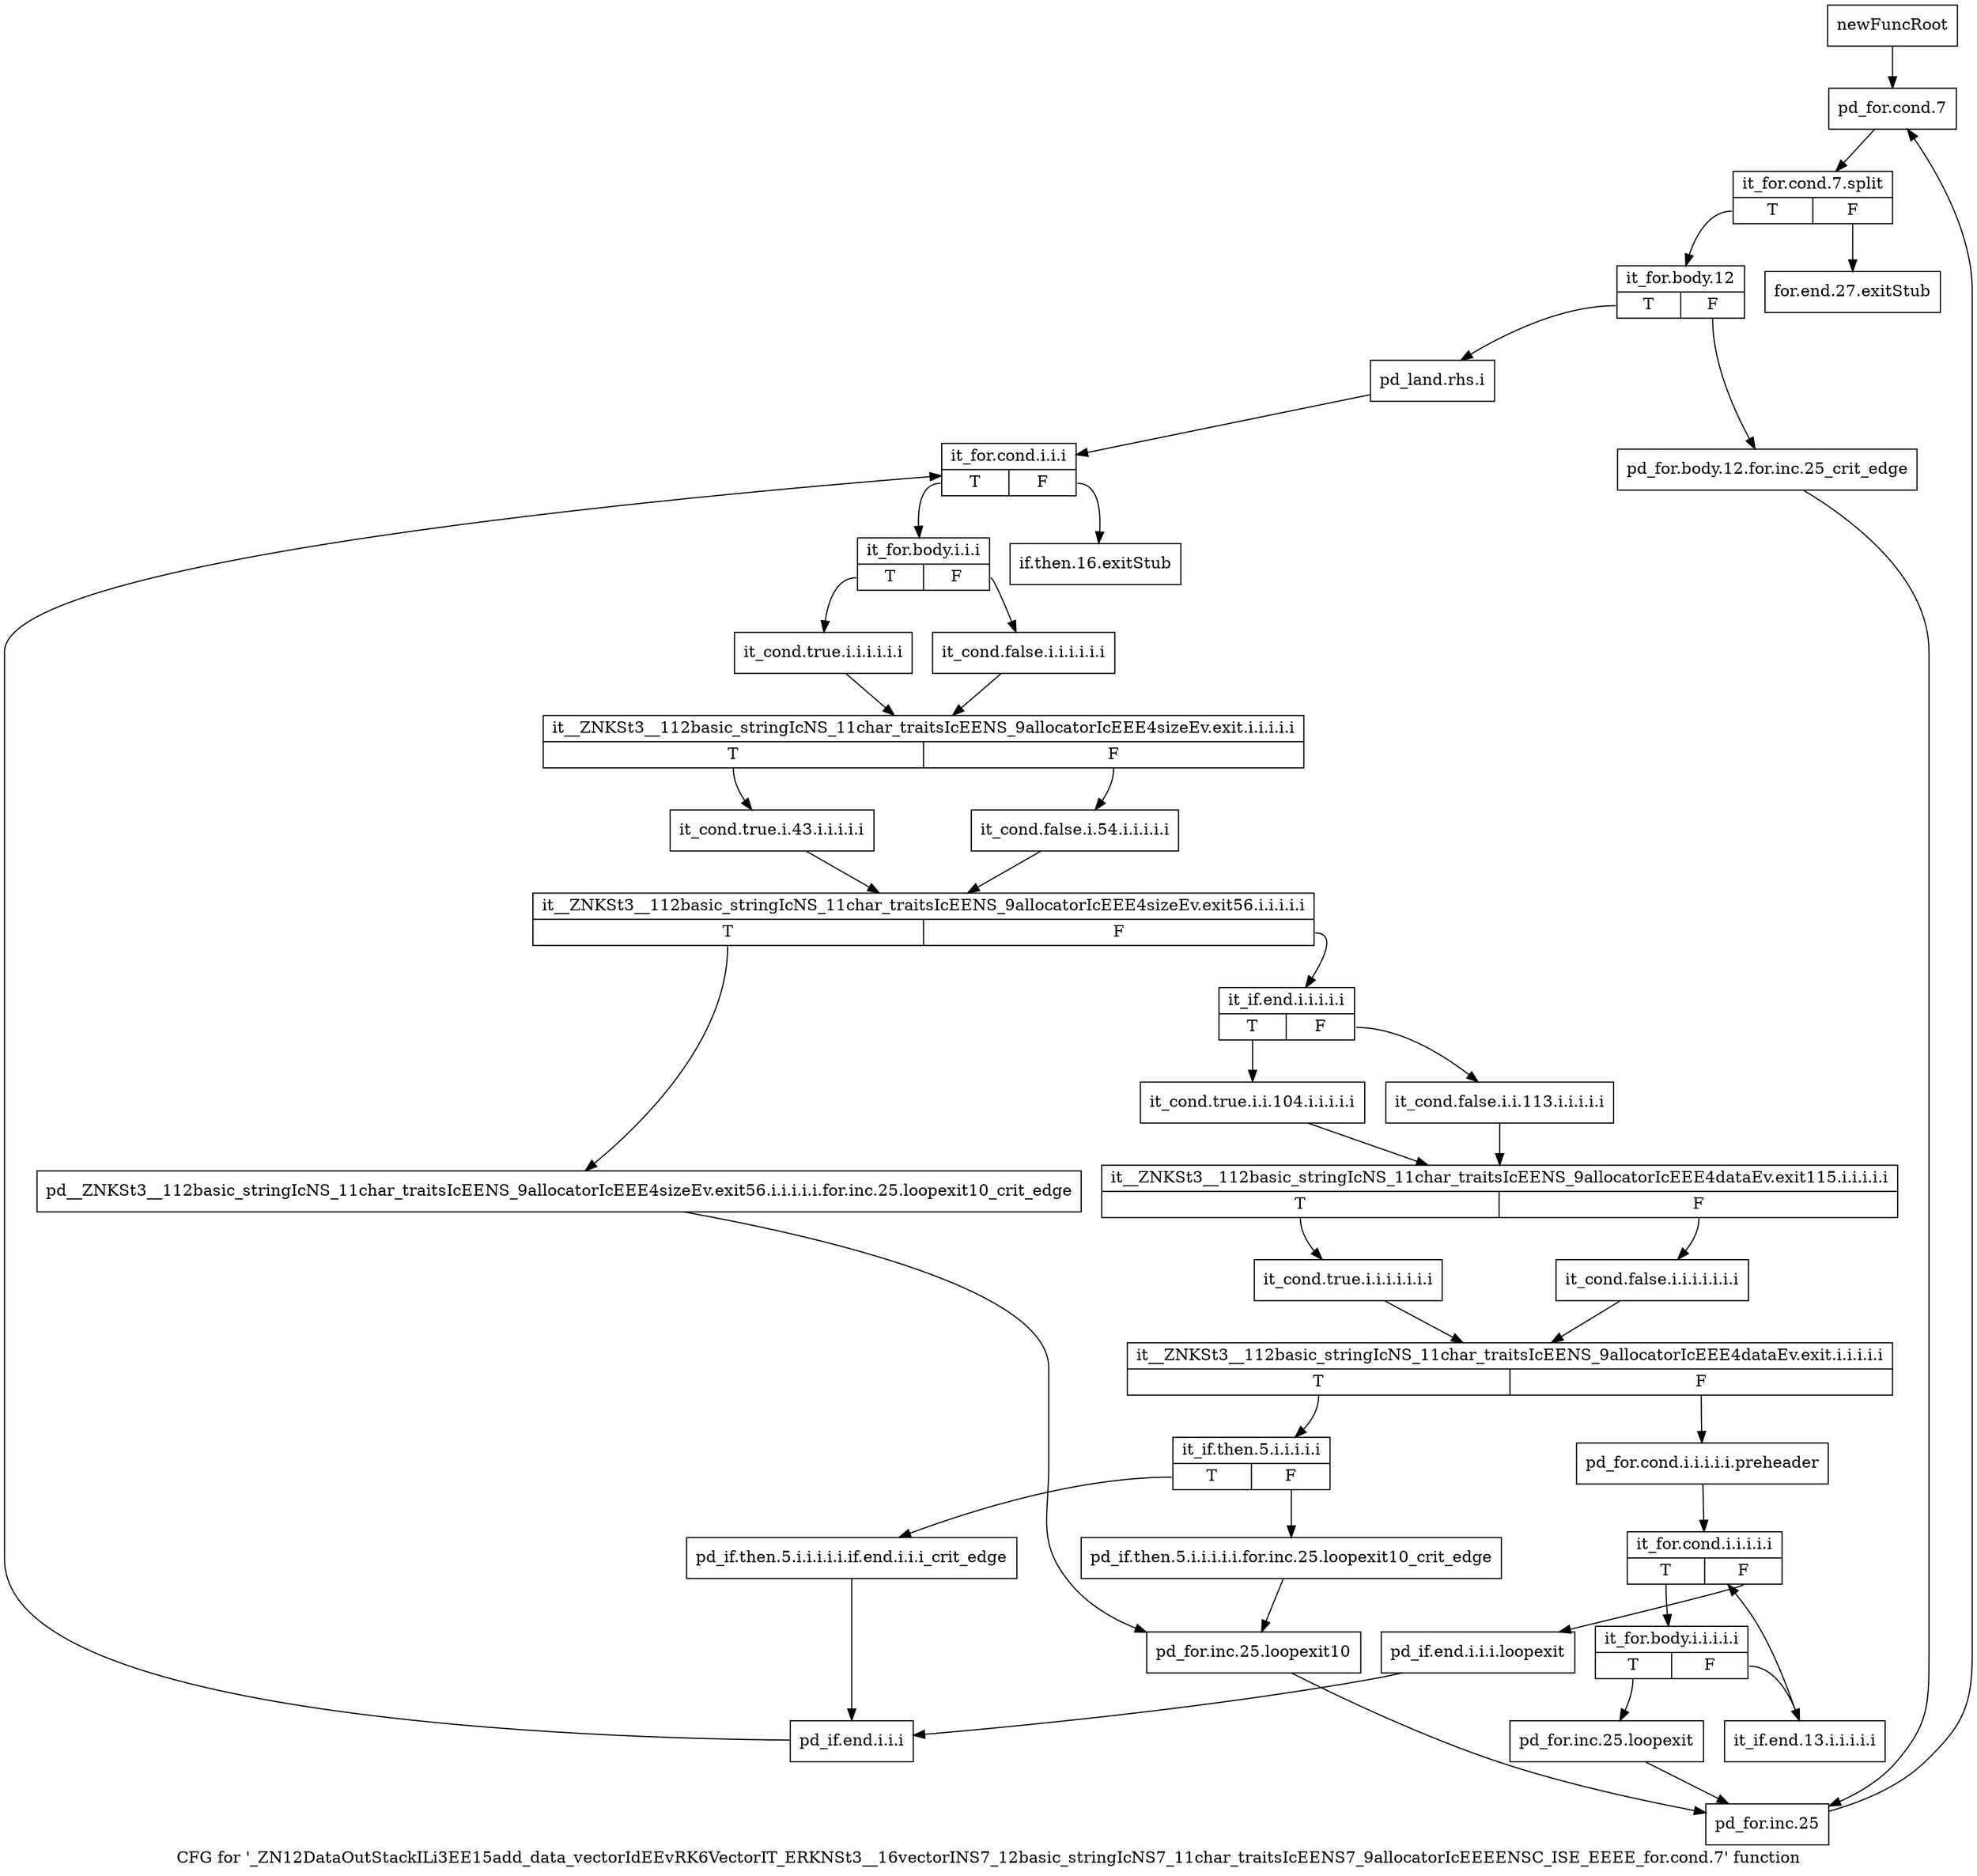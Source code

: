 digraph "CFG for '_ZN12DataOutStackILi3EE15add_data_vectorIdEEvRK6VectorIT_ERKNSt3__16vectorINS7_12basic_stringIcNS7_11char_traitsIcEENS7_9allocatorIcEEEENSC_ISE_EEEE_for.cond.7' function" {
	label="CFG for '_ZN12DataOutStackILi3EE15add_data_vectorIdEEvRK6VectorIT_ERKNSt3__16vectorINS7_12basic_stringIcNS7_11char_traitsIcEENS7_9allocatorIcEEEENSC_ISE_EEEE_for.cond.7' function";

	Node0x8db1830 [shape=record,label="{newFuncRoot}"];
	Node0x8db1830 -> Node0x8db1920;
	Node0x8db1880 [shape=record,label="{for.end.27.exitStub}"];
	Node0x8db18d0 [shape=record,label="{if.then.16.exitStub}"];
	Node0x8db1920 [shape=record,label="{pd_for.cond.7}"];
	Node0x8db1920 -> Node0xc393e50;
	Node0xc393e50 [shape=record,label="{it_for.cond.7.split|{<s0>T|<s1>F}}"];
	Node0xc393e50:s0 -> Node0x8db1970;
	Node0xc393e50:s1 -> Node0x8db1880;
	Node0x8db1970 [shape=record,label="{it_for.body.12|{<s0>T|<s1>F}}"];
	Node0x8db1970:s0 -> Node0x8db1a10;
	Node0x8db1970:s1 -> Node0x8db19c0;
	Node0x8db19c0 [shape=record,label="{pd_for.body.12.for.inc.25_crit_edge}"];
	Node0x8db19c0 -> Node0x8db4a30;
	Node0x8db1a10 [shape=record,label="{pd_land.rhs.i}"];
	Node0x8db1a10 -> Node0x8db1a60;
	Node0x8db1a60 [shape=record,label="{it_for.cond.i.i.i|{<s0>T|<s1>F}}"];
	Node0x8db1a60:s0 -> Node0x8db1ab0;
	Node0x8db1a60:s1 -> Node0x8db18d0;
	Node0x8db1ab0 [shape=record,label="{it_for.body.i.i.i|{<s0>T|<s1>F}}"];
	Node0x8db1ab0:s0 -> Node0x8db1b50;
	Node0x8db1ab0:s1 -> Node0x8db1b00;
	Node0x8db1b00 [shape=record,label="{it_cond.false.i.i.i.i.i.i}"];
	Node0x8db1b00 -> Node0x8db1ba0;
	Node0x8db1b50 [shape=record,label="{it_cond.true.i.i.i.i.i.i}"];
	Node0x8db1b50 -> Node0x8db1ba0;
	Node0x8db1ba0 [shape=record,label="{it__ZNKSt3__112basic_stringIcNS_11char_traitsIcEENS_9allocatorIcEEE4sizeEv.exit.i.i.i.i.i|{<s0>T|<s1>F}}"];
	Node0x8db1ba0:s0 -> Node0x8db1c40;
	Node0x8db1ba0:s1 -> Node0x8db1bf0;
	Node0x8db1bf0 [shape=record,label="{it_cond.false.i.54.i.i.i.i.i}"];
	Node0x8db1bf0 -> Node0x8db1c90;
	Node0x8db1c40 [shape=record,label="{it_cond.true.i.43.i.i.i.i.i}"];
	Node0x8db1c40 -> Node0x8db1c90;
	Node0x8db1c90 [shape=record,label="{it__ZNKSt3__112basic_stringIcNS_11char_traitsIcEENS_9allocatorIcEEE4sizeEv.exit56.i.i.i.i.i|{<s0>T|<s1>F}}"];
	Node0x8db1c90:s0 -> Node0x8db4990;
	Node0x8db1c90:s1 -> Node0x8db1ce0;
	Node0x8db1ce0 [shape=record,label="{it_if.end.i.i.i.i.i|{<s0>T|<s1>F}}"];
	Node0x8db1ce0:s0 -> Node0x8db1d80;
	Node0x8db1ce0:s1 -> Node0x8db1d30;
	Node0x8db1d30 [shape=record,label="{it_cond.false.i.i.113.i.i.i.i.i}"];
	Node0x8db1d30 -> Node0x8db1dd0;
	Node0x8db1d80 [shape=record,label="{it_cond.true.i.i.104.i.i.i.i.i}"];
	Node0x8db1d80 -> Node0x8db1dd0;
	Node0x8db1dd0 [shape=record,label="{it__ZNKSt3__112basic_stringIcNS_11char_traitsIcEENS_9allocatorIcEEE4dataEv.exit115.i.i.i.i.i|{<s0>T|<s1>F}}"];
	Node0x8db1dd0:s0 -> Node0x8db45d0;
	Node0x8db1dd0:s1 -> Node0x8db4580;
	Node0x8db4580 [shape=record,label="{it_cond.false.i.i.i.i.i.i.i}"];
	Node0x8db4580 -> Node0x8db4620;
	Node0x8db45d0 [shape=record,label="{it_cond.true.i.i.i.i.i.i.i}"];
	Node0x8db45d0 -> Node0x8db4620;
	Node0x8db4620 [shape=record,label="{it__ZNKSt3__112basic_stringIcNS_11char_traitsIcEENS_9allocatorIcEEE4dataEv.exit.i.i.i.i.i|{<s0>T|<s1>F}}"];
	Node0x8db4620:s0 -> Node0x8db4850;
	Node0x8db4620:s1 -> Node0x8db4670;
	Node0x8db4670 [shape=record,label="{pd_for.cond.i.i.i.i.i.preheader}"];
	Node0x8db4670 -> Node0x8db46c0;
	Node0x8db46c0 [shape=record,label="{it_for.cond.i.i.i.i.i|{<s0>T|<s1>F}}"];
	Node0x8db46c0:s0 -> Node0x8db4760;
	Node0x8db46c0:s1 -> Node0x8db4710;
	Node0x8db4710 [shape=record,label="{pd_if.end.i.i.i.loopexit}"];
	Node0x8db4710 -> Node0x8db4940;
	Node0x8db4760 [shape=record,label="{it_for.body.i.i.i.i.i|{<s0>T|<s1>F}}"];
	Node0x8db4760:s0 -> Node0x8db4800;
	Node0x8db4760:s1 -> Node0x8db47b0;
	Node0x8db47b0 [shape=record,label="{it_if.end.13.i.i.i.i.i}"];
	Node0x8db47b0 -> Node0x8db46c0;
	Node0x8db4800 [shape=record,label="{pd_for.inc.25.loopexit}"];
	Node0x8db4800 -> Node0x8db4a30;
	Node0x8db4850 [shape=record,label="{it_if.then.5.i.i.i.i.i|{<s0>T|<s1>F}}"];
	Node0x8db4850:s0 -> Node0x8db48f0;
	Node0x8db4850:s1 -> Node0x8db48a0;
	Node0x8db48a0 [shape=record,label="{pd_if.then.5.i.i.i.i.i.for.inc.25.loopexit10_crit_edge}"];
	Node0x8db48a0 -> Node0x8db49e0;
	Node0x8db48f0 [shape=record,label="{pd_if.then.5.i.i.i.i.i.if.end.i.i.i_crit_edge}"];
	Node0x8db48f0 -> Node0x8db4940;
	Node0x8db4940 [shape=record,label="{pd_if.end.i.i.i}"];
	Node0x8db4940 -> Node0x8db1a60;
	Node0x8db4990 [shape=record,label="{pd__ZNKSt3__112basic_stringIcNS_11char_traitsIcEENS_9allocatorIcEEE4sizeEv.exit56.i.i.i.i.i.for.inc.25.loopexit10_crit_edge}"];
	Node0x8db4990 -> Node0x8db49e0;
	Node0x8db49e0 [shape=record,label="{pd_for.inc.25.loopexit10}"];
	Node0x8db49e0 -> Node0x8db4a30;
	Node0x8db4a30 [shape=record,label="{pd_for.inc.25}"];
	Node0x8db4a30 -> Node0x8db1920;
}
